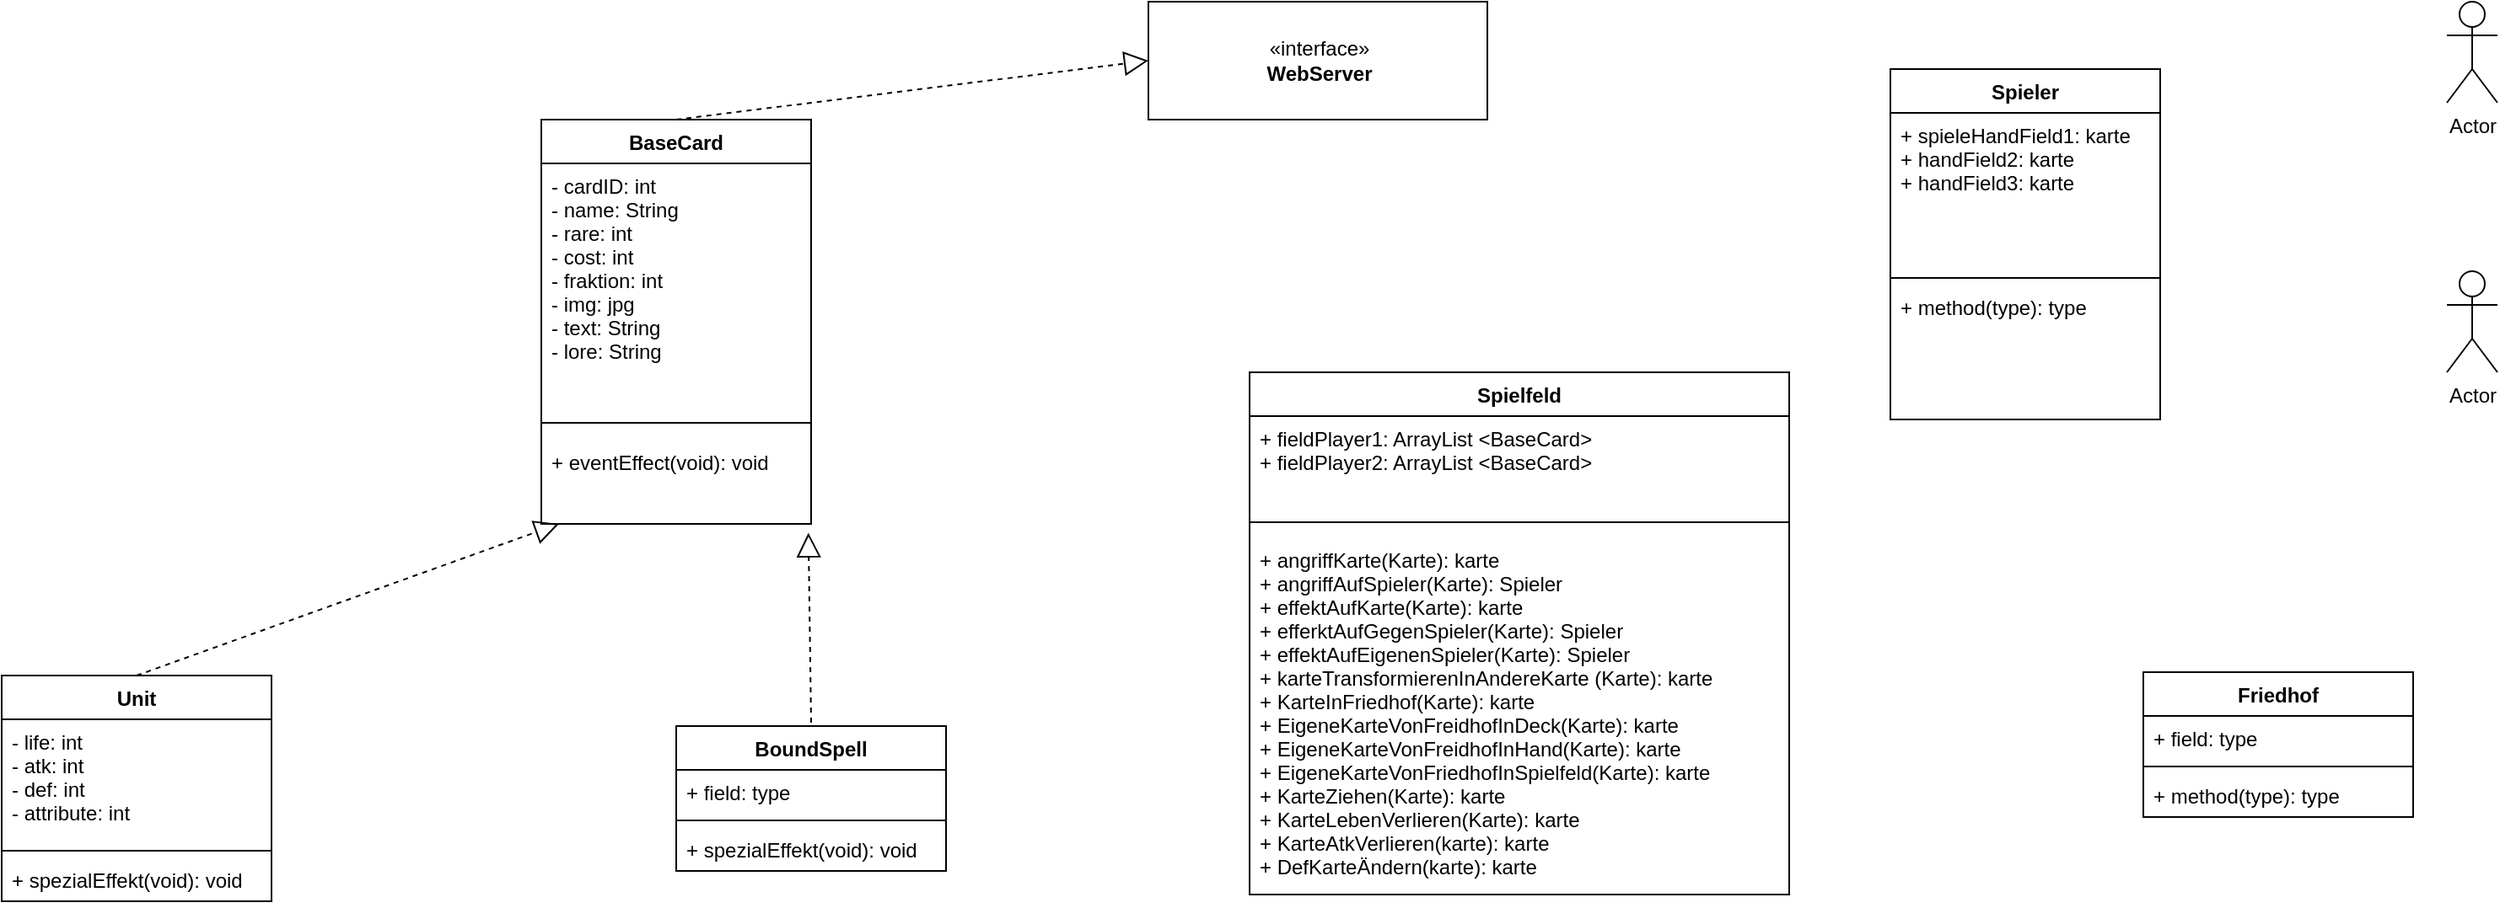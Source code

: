 <mxfile version="14.6.9" type="github">
  <diagram id="C5RBs43oDa-KdzZeNtuy" name="Page-1">
    <mxGraphModel dx="2012" dy="614" grid="1" gridSize="10" guides="1" tooltips="1" connect="1" arrows="1" fold="1" page="1" pageScale="1" pageWidth="827" pageHeight="1169" math="0" shadow="0">
      <root>
        <mxCell id="WIyWlLk6GJQsqaUBKTNV-0" />
        <mxCell id="WIyWlLk6GJQsqaUBKTNV-1" parent="WIyWlLk6GJQsqaUBKTNV-0" />
        <mxCell id="9dNqhOgivoiZ6W1wqB-2-0" value="Unit" style="swimlane;fontStyle=1;align=center;verticalAlign=top;childLayout=stackLayout;horizontal=1;startSize=26;horizontalStack=0;resizeParent=1;resizeParentMax=0;resizeLast=0;collapsible=1;marginBottom=0;" parent="WIyWlLk6GJQsqaUBKTNV-1" vertex="1">
          <mxGeometry x="-400" y="440" width="160" height="134" as="geometry" />
        </mxCell>
        <mxCell id="3fMmGniaZa0Ab18YjtJ4-28" value="" style="endArrow=block;dashed=1;endFill=0;endSize=12;html=1;" parent="9dNqhOgivoiZ6W1wqB-2-0" target="3fMmGniaZa0Ab18YjtJ4-23" edge="1">
          <mxGeometry width="160" relative="1" as="geometry">
            <mxPoint x="80" as="sourcePoint" />
            <mxPoint x="239" y="-151" as="targetPoint" />
            <Array as="points" />
          </mxGeometry>
        </mxCell>
        <mxCell id="9dNqhOgivoiZ6W1wqB-2-1" value="- life: int &#xa;- atk: int&#xa;- def: int &#xa;- attribute: int &#xa;&#xa;" style="text;strokeColor=none;fillColor=none;align=left;verticalAlign=top;spacingLeft=4;spacingRight=4;overflow=hidden;rotatable=0;points=[[0,0.5],[1,0.5]];portConstraint=eastwest;" parent="9dNqhOgivoiZ6W1wqB-2-0" vertex="1">
          <mxGeometry y="26" width="160" height="74" as="geometry" />
        </mxCell>
        <mxCell id="9dNqhOgivoiZ6W1wqB-2-2" value="" style="line;strokeWidth=1;fillColor=none;align=left;verticalAlign=middle;spacingTop=-1;spacingLeft=3;spacingRight=3;rotatable=0;labelPosition=right;points=[];portConstraint=eastwest;" parent="9dNqhOgivoiZ6W1wqB-2-0" vertex="1">
          <mxGeometry y="100" width="160" height="8" as="geometry" />
        </mxCell>
        <mxCell id="9dNqhOgivoiZ6W1wqB-2-3" value="+ spezialEffekt(void): void " style="text;strokeColor=none;fillColor=none;align=left;verticalAlign=top;spacingLeft=4;spacingRight=4;overflow=hidden;rotatable=0;points=[[0,0.5],[1,0.5]];portConstraint=eastwest;" parent="9dNqhOgivoiZ6W1wqB-2-0" vertex="1">
          <mxGeometry y="108" width="160" height="26" as="geometry" />
        </mxCell>
        <mxCell id="9dNqhOgivoiZ6W1wqB-2-14" value="«interface»&lt;br&gt;&lt;b&gt;WebServer&lt;/b&gt;" style="html=1;" parent="WIyWlLk6GJQsqaUBKTNV-1" vertex="1">
          <mxGeometry x="280" y="40" width="201" height="70" as="geometry" />
        </mxCell>
        <mxCell id="3fMmGniaZa0Ab18YjtJ4-0" value="Actor" style="shape=umlActor;verticalLabelPosition=bottom;verticalAlign=top;html=1;outlineConnect=0;" parent="WIyWlLk6GJQsqaUBKTNV-1" vertex="1">
          <mxGeometry x="1050" y="200" width="30" height="60" as="geometry" />
        </mxCell>
        <mxCell id="3fMmGniaZa0Ab18YjtJ4-2" value="Actor" style="shape=umlActor;verticalLabelPosition=bottom;verticalAlign=top;html=1;outlineConnect=0;" parent="WIyWlLk6GJQsqaUBKTNV-1" vertex="1">
          <mxGeometry x="1050" y="40" width="30" height="60" as="geometry" />
        </mxCell>
        <mxCell id="3fMmGniaZa0Ab18YjtJ4-6" value="Spielfeld" style="swimlane;fontStyle=1;align=center;verticalAlign=top;childLayout=stackLayout;horizontal=1;startSize=26;horizontalStack=0;resizeParent=1;resizeParentMax=0;resizeLast=0;collapsible=1;marginBottom=0;" parent="WIyWlLk6GJQsqaUBKTNV-1" vertex="1">
          <mxGeometry x="340" y="260" width="320" height="310" as="geometry" />
        </mxCell>
        <mxCell id="3fMmGniaZa0Ab18YjtJ4-7" value="+ fieldPlayer1: ArrayList &lt;BaseCard&gt;  &#xa;+ fieldPlayer2: ArrayList &lt;BaseCard&gt;  &#xa;&#xa;" style="text;strokeColor=none;fillColor=none;align=left;verticalAlign=top;spacingLeft=4;spacingRight=4;overflow=hidden;rotatable=0;points=[[0,0.5],[1,0.5]];portConstraint=eastwest;" parent="3fMmGniaZa0Ab18YjtJ4-6" vertex="1">
          <mxGeometry y="26" width="320" height="54" as="geometry" />
        </mxCell>
        <mxCell id="3fMmGniaZa0Ab18YjtJ4-8" value="" style="line;strokeWidth=1;fillColor=none;align=left;verticalAlign=middle;spacingTop=-1;spacingLeft=3;spacingRight=3;rotatable=0;labelPosition=right;points=[];portConstraint=eastwest;" parent="3fMmGniaZa0Ab18YjtJ4-6" vertex="1">
          <mxGeometry y="80" width="320" height="18" as="geometry" />
        </mxCell>
        <mxCell id="3fMmGniaZa0Ab18YjtJ4-9" value="+ angriffKarte(Karte): karte&#xa;+ angriffAufSpieler(Karte): Spieler&#xa;+ effektAufKarte(Karte): karte&#xa;+ efferktAufGegenSpieler(Karte): Spieler&#xa;+ effektAufEigenenSpieler(Karte): Spieler &#xa;+ karteTransformierenInAndereKarte (Karte): karte  &#xa;+ KarteInFriedhof(Karte): karte&#xa;+ EigeneKarteVonFreidhofInDeck(Karte): karte &#xa;+ EigeneKarteVonFreidhofInHand(Karte): karte&#xa;+ EigeneKarteVonFriedhofInSpielfeld(Karte): karte&#xa;+ KarteZiehen(Karte): karte&#xa;+ KarteLebenVerlieren(Karte): karte&#xa;+ KarteAtkVerlieren(karte): karte&#xa;+ DefKarteÄndern(karte): karte&#xa;&#xa;&#xa; " style="text;strokeColor=none;fillColor=none;align=left;verticalAlign=top;spacingLeft=4;spacingRight=4;overflow=hidden;rotatable=0;points=[[0,0.5],[1,0.5]];portConstraint=eastwest;" parent="3fMmGniaZa0Ab18YjtJ4-6" vertex="1">
          <mxGeometry y="98" width="320" height="212" as="geometry" />
        </mxCell>
        <mxCell id="3fMmGniaZa0Ab18YjtJ4-20" value="BaseCard" style="swimlane;fontStyle=1;align=center;verticalAlign=top;childLayout=stackLayout;horizontal=1;startSize=26;horizontalStack=0;resizeParent=1;resizeParentMax=0;resizeLast=0;collapsible=1;marginBottom=0;" parent="WIyWlLk6GJQsqaUBKTNV-1" vertex="1">
          <mxGeometry x="-80" y="110" width="160" height="240" as="geometry" />
        </mxCell>
        <mxCell id="3fMmGniaZa0Ab18YjtJ4-21" value="- cardID: int&#xa;- name: String&#xa;- rare: int &#xa;- cost: int &#xa;- fraktion: int&#xa;- img: jpg &#xa;- text: String&#xa;- lore: String &#xa;" style="text;strokeColor=none;fillColor=none;align=left;verticalAlign=top;spacingLeft=4;spacingRight=4;overflow=hidden;rotatable=0;points=[[0,0.5],[1,0.5]];portConstraint=eastwest;" parent="3fMmGniaZa0Ab18YjtJ4-20" vertex="1">
          <mxGeometry y="26" width="160" height="144" as="geometry" />
        </mxCell>
        <mxCell id="3fMmGniaZa0Ab18YjtJ4-22" value="" style="line;strokeWidth=1;fillColor=none;align=left;verticalAlign=middle;spacingTop=-1;spacingLeft=3;spacingRight=3;rotatable=0;labelPosition=right;points=[];portConstraint=eastwest;" parent="3fMmGniaZa0Ab18YjtJ4-20" vertex="1">
          <mxGeometry y="170" width="160" height="20" as="geometry" />
        </mxCell>
        <mxCell id="3fMmGniaZa0Ab18YjtJ4-23" value="+ eventEffect(void): void" style="text;strokeColor=none;fillColor=none;align=left;verticalAlign=top;spacingLeft=4;spacingRight=4;overflow=hidden;rotatable=0;points=[[0,0.5],[1,0.5]];portConstraint=eastwest;" parent="3fMmGniaZa0Ab18YjtJ4-20" vertex="1">
          <mxGeometry y="190" width="160" height="50" as="geometry" />
        </mxCell>
        <mxCell id="3fMmGniaZa0Ab18YjtJ4-24" value="BoundSpell" style="swimlane;fontStyle=1;align=center;verticalAlign=top;childLayout=stackLayout;horizontal=1;startSize=26;horizontalStack=0;resizeParent=1;resizeParentMax=0;resizeLast=0;collapsible=1;marginBottom=0;" parent="WIyWlLk6GJQsqaUBKTNV-1" vertex="1">
          <mxGeometry y="470" width="160" height="86" as="geometry" />
        </mxCell>
        <mxCell id="3fMmGniaZa0Ab18YjtJ4-25" value="+ field: type" style="text;strokeColor=none;fillColor=none;align=left;verticalAlign=top;spacingLeft=4;spacingRight=4;overflow=hidden;rotatable=0;points=[[0,0.5],[1,0.5]];portConstraint=eastwest;" parent="3fMmGniaZa0Ab18YjtJ4-24" vertex="1">
          <mxGeometry y="26" width="160" height="26" as="geometry" />
        </mxCell>
        <mxCell id="3fMmGniaZa0Ab18YjtJ4-26" value="" style="line;strokeWidth=1;fillColor=none;align=left;verticalAlign=middle;spacingTop=-1;spacingLeft=3;spacingRight=3;rotatable=0;labelPosition=right;points=[];portConstraint=eastwest;" parent="3fMmGniaZa0Ab18YjtJ4-24" vertex="1">
          <mxGeometry y="52" width="160" height="8" as="geometry" />
        </mxCell>
        <mxCell id="3fMmGniaZa0Ab18YjtJ4-27" value="+ spezialEffekt(void): void " style="text;strokeColor=none;fillColor=none;align=left;verticalAlign=top;spacingLeft=4;spacingRight=4;overflow=hidden;rotatable=0;points=[[0,0.5],[1,0.5]];portConstraint=eastwest;" parent="3fMmGniaZa0Ab18YjtJ4-24" vertex="1">
          <mxGeometry y="60" width="160" height="26" as="geometry" />
        </mxCell>
        <mxCell id="3fMmGniaZa0Ab18YjtJ4-29" value="" style="endArrow=block;dashed=1;endFill=0;endSize=12;html=1;entryX=0.99;entryY=1.106;entryDx=0;entryDy=0;entryPerimeter=0;" parent="3fMmGniaZa0Ab18YjtJ4-24" target="3fMmGniaZa0Ab18YjtJ4-23" edge="1">
          <mxGeometry width="160" relative="1" as="geometry">
            <mxPoint x="80" y="-2" as="sourcePoint" />
            <mxPoint x="240" y="-2" as="targetPoint" />
            <Array as="points" />
          </mxGeometry>
        </mxCell>
        <mxCell id="Qxw32YyxHuZ2CJQDh9gd-0" value="Friedhof" style="swimlane;fontStyle=1;align=center;verticalAlign=top;childLayout=stackLayout;horizontal=1;startSize=26;horizontalStack=0;resizeParent=1;resizeParentMax=0;resizeLast=0;collapsible=1;marginBottom=0;" vertex="1" parent="WIyWlLk6GJQsqaUBKTNV-1">
          <mxGeometry x="870" y="438" width="160" height="86" as="geometry" />
        </mxCell>
        <mxCell id="Qxw32YyxHuZ2CJQDh9gd-1" value="+ field: type" style="text;strokeColor=none;fillColor=none;align=left;verticalAlign=top;spacingLeft=4;spacingRight=4;overflow=hidden;rotatable=0;points=[[0,0.5],[1,0.5]];portConstraint=eastwest;" vertex="1" parent="Qxw32YyxHuZ2CJQDh9gd-0">
          <mxGeometry y="26" width="160" height="26" as="geometry" />
        </mxCell>
        <mxCell id="Qxw32YyxHuZ2CJQDh9gd-2" value="" style="line;strokeWidth=1;fillColor=none;align=left;verticalAlign=middle;spacingTop=-1;spacingLeft=3;spacingRight=3;rotatable=0;labelPosition=right;points=[];portConstraint=eastwest;" vertex="1" parent="Qxw32YyxHuZ2CJQDh9gd-0">
          <mxGeometry y="52" width="160" height="8" as="geometry" />
        </mxCell>
        <mxCell id="Qxw32YyxHuZ2CJQDh9gd-3" value="+ method(type): type" style="text;strokeColor=none;fillColor=none;align=left;verticalAlign=top;spacingLeft=4;spacingRight=4;overflow=hidden;rotatable=0;points=[[0,0.5],[1,0.5]];portConstraint=eastwest;" vertex="1" parent="Qxw32YyxHuZ2CJQDh9gd-0">
          <mxGeometry y="60" width="160" height="26" as="geometry" />
        </mxCell>
        <mxCell id="Qxw32YyxHuZ2CJQDh9gd-4" value="Spieler" style="swimlane;fontStyle=1;align=center;verticalAlign=top;childLayout=stackLayout;horizontal=1;startSize=26;horizontalStack=0;resizeParent=1;resizeParentMax=0;resizeLast=0;collapsible=1;marginBottom=0;" vertex="1" parent="WIyWlLk6GJQsqaUBKTNV-1">
          <mxGeometry x="720" y="80" width="160" height="208" as="geometry" />
        </mxCell>
        <mxCell id="Qxw32YyxHuZ2CJQDh9gd-5" value="+ spieleHandField1: karte&#xa;+ handField2: karte&#xa;+ handField3: karte " style="text;strokeColor=none;fillColor=none;align=left;verticalAlign=top;spacingLeft=4;spacingRight=4;overflow=hidden;rotatable=0;points=[[0,0.5],[1,0.5]];portConstraint=eastwest;" vertex="1" parent="Qxw32YyxHuZ2CJQDh9gd-4">
          <mxGeometry y="26" width="160" height="94" as="geometry" />
        </mxCell>
        <mxCell id="Qxw32YyxHuZ2CJQDh9gd-6" value="" style="line;strokeWidth=1;fillColor=none;align=left;verticalAlign=middle;spacingTop=-1;spacingLeft=3;spacingRight=3;rotatable=0;labelPosition=right;points=[];portConstraint=eastwest;" vertex="1" parent="Qxw32YyxHuZ2CJQDh9gd-4">
          <mxGeometry y="120" width="160" height="8" as="geometry" />
        </mxCell>
        <mxCell id="Qxw32YyxHuZ2CJQDh9gd-7" value="+ method(type): type" style="text;strokeColor=none;fillColor=none;align=left;verticalAlign=top;spacingLeft=4;spacingRight=4;overflow=hidden;rotatable=0;points=[[0,0.5],[1,0.5]];portConstraint=eastwest;" vertex="1" parent="Qxw32YyxHuZ2CJQDh9gd-4">
          <mxGeometry y="128" width="160" height="80" as="geometry" />
        </mxCell>
        <mxCell id="Qxw32YyxHuZ2CJQDh9gd-8" value="" style="endArrow=block;dashed=1;endFill=0;endSize=12;html=1;exitX=0.5;exitY=0;exitDx=0;exitDy=0;entryX=0;entryY=0.5;entryDx=0;entryDy=0;" edge="1" parent="WIyWlLk6GJQsqaUBKTNV-1" source="3fMmGniaZa0Ab18YjtJ4-20" target="9dNqhOgivoiZ6W1wqB-2-14">
          <mxGeometry width="160" relative="1" as="geometry">
            <mxPoint x="20" y="80" as="sourcePoint" />
            <mxPoint x="180" y="80" as="targetPoint" />
          </mxGeometry>
        </mxCell>
      </root>
    </mxGraphModel>
  </diagram>
</mxfile>

